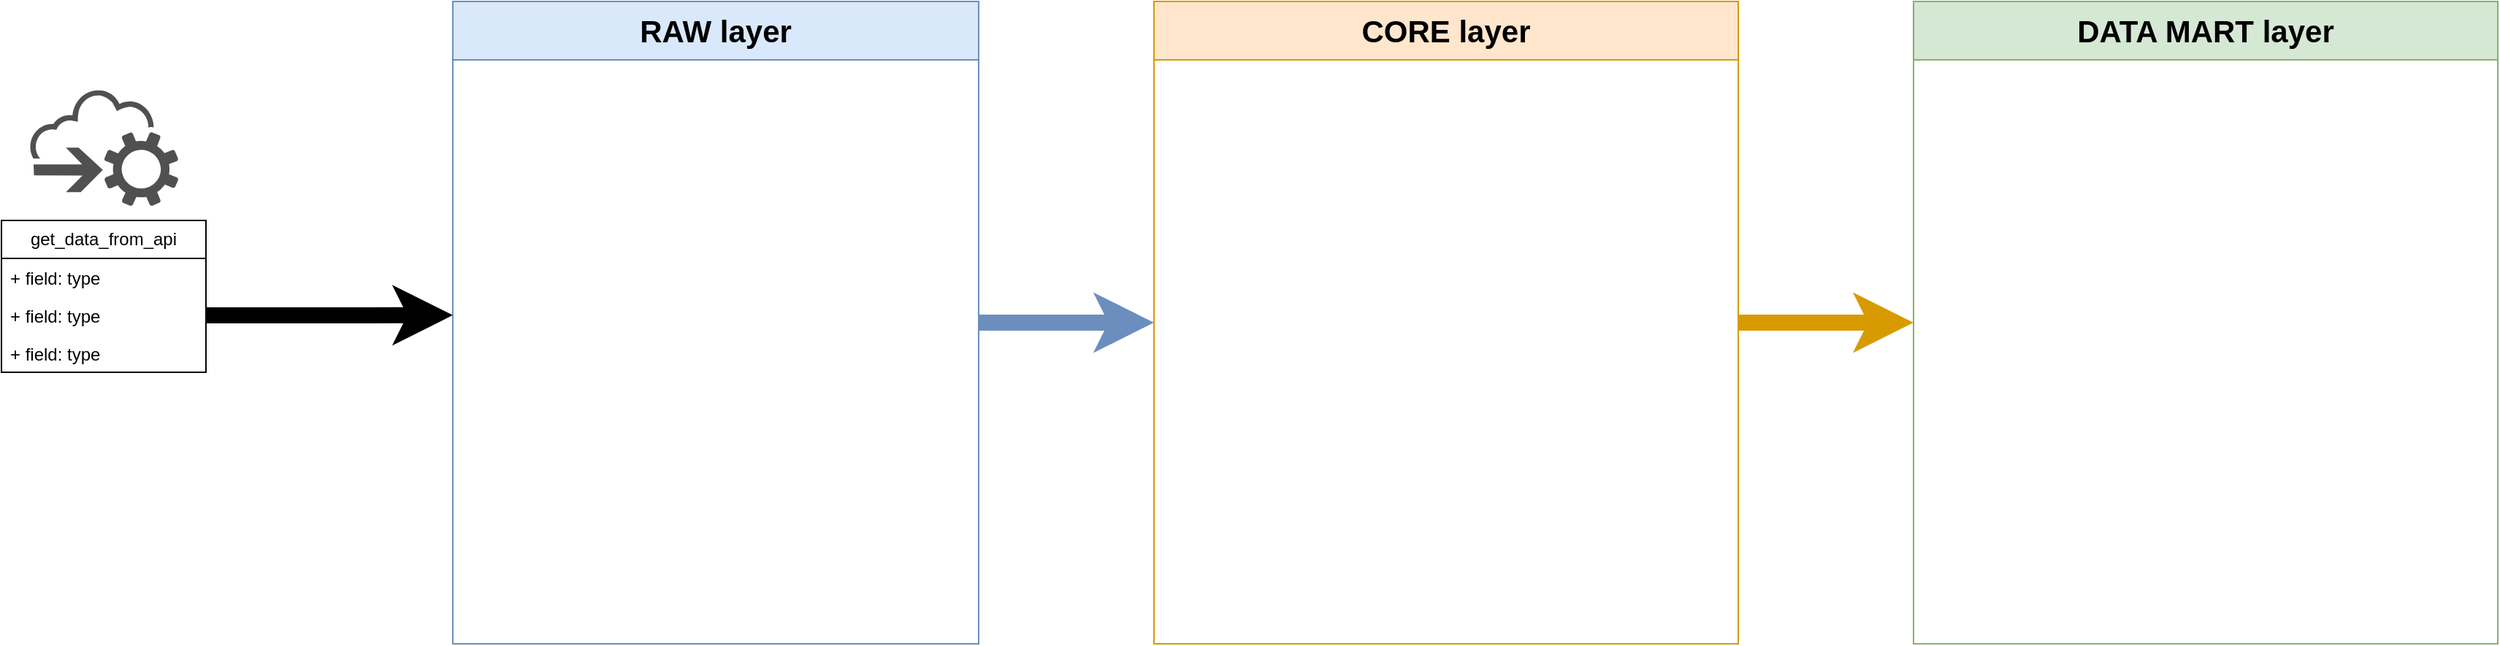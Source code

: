 <mxfile version="22.0.3" type="device">
  <diagram name="Страница — 1" id="b5zz5w-YEEE8z9xOGqKS">
    <mxGraphModel dx="1013" dy="586" grid="1" gridSize="10" guides="1" tooltips="1" connect="1" arrows="1" fold="1" page="1" pageScale="1" pageWidth="1920" pageHeight="1200" math="0" shadow="0">
      <root>
        <mxCell id="0" />
        <mxCell id="1" parent="0" />
        <mxCell id="YQTd17SHNs6trkJttyia-7" style="edgeStyle=orthogonalEdgeStyle;rounded=0;orthogonalLoop=1;jettySize=auto;html=1;exitX=1;exitY=0.5;exitDx=0;exitDy=0;entryX=0;entryY=0.5;entryDx=0;entryDy=0;strokeWidth=11;fillColor=#dae8fc;strokeColor=#6c8ebf;" edge="1" parent="1" source="SireVUNRUqu2FQqiMvAA-1" target="SireVUNRUqu2FQqiMvAA-2">
          <mxGeometry relative="1" as="geometry" />
        </mxCell>
        <mxCell id="SireVUNRUqu2FQqiMvAA-1" value="&lt;font style=&quot;font-size: 21px;&quot;&gt;RAW layer&lt;/font&gt;" style="swimlane;whiteSpace=wrap;html=1;startSize=40;fillColor=#dae8fc;strokeColor=#6c8ebf;" parent="1" vertex="1">
          <mxGeometry x="400" y="40" width="360" height="440" as="geometry" />
        </mxCell>
        <mxCell id="YQTd17SHNs6trkJttyia-8" style="edgeStyle=orthogonalEdgeStyle;rounded=0;orthogonalLoop=1;jettySize=auto;html=1;exitX=1;exitY=0.5;exitDx=0;exitDy=0;entryX=0;entryY=0.5;entryDx=0;entryDy=0;fillColor=#ffe6cc;strokeColor=#d79b00;strokeWidth=11;" edge="1" parent="1" source="SireVUNRUqu2FQqiMvAA-2" target="SireVUNRUqu2FQqiMvAA-3">
          <mxGeometry relative="1" as="geometry" />
        </mxCell>
        <mxCell id="SireVUNRUqu2FQqiMvAA-2" value="&lt;font style=&quot;font-size: 21px;&quot;&gt;CORE layer&lt;/font&gt;" style="swimlane;whiteSpace=wrap;html=1;startSize=40;fillColor=#ffe6cc;strokeColor=#d79b00;" parent="1" vertex="1">
          <mxGeometry x="880" y="40" width="400" height="440" as="geometry" />
        </mxCell>
        <mxCell id="SireVUNRUqu2FQqiMvAA-3" value="&lt;font style=&quot;font-size: 21px;&quot;&gt;DATA MART layer&lt;/font&gt;" style="swimlane;whiteSpace=wrap;html=1;startSize=40;fillColor=#d5e8d4;strokeColor=#82b366;" parent="1" vertex="1">
          <mxGeometry x="1400" y="40" width="400" height="440" as="geometry" />
        </mxCell>
        <mxCell id="YQTd17SHNs6trkJttyia-1" value="" style="sketch=0;pointerEvents=1;shadow=0;dashed=0;html=1;strokeColor=none;fillColor=#505050;labelPosition=center;verticalLabelPosition=bottom;outlineConnect=0;verticalAlign=top;align=center;shape=mxgraph.office.clouds.cloud_service_request;" vertex="1" parent="1">
          <mxGeometry x="110" y="100" width="102" height="80" as="geometry" />
        </mxCell>
        <mxCell id="YQTd17SHNs6trkJttyia-2" value="get_data_from_api" style="swimlane;fontStyle=0;childLayout=stackLayout;horizontal=1;startSize=26;fillColor=none;horizontalStack=0;resizeParent=1;resizeParentMax=0;resizeLast=0;collapsible=1;marginBottom=0;whiteSpace=wrap;html=1;" vertex="1" parent="1">
          <mxGeometry x="91" y="190" width="140" height="104" as="geometry" />
        </mxCell>
        <mxCell id="YQTd17SHNs6trkJttyia-3" value="+ field: type" style="text;strokeColor=none;fillColor=none;align=left;verticalAlign=top;spacingLeft=4;spacingRight=4;overflow=hidden;rotatable=0;points=[[0,0.5],[1,0.5]];portConstraint=eastwest;whiteSpace=wrap;html=1;" vertex="1" parent="YQTd17SHNs6trkJttyia-2">
          <mxGeometry y="26" width="140" height="26" as="geometry" />
        </mxCell>
        <mxCell id="YQTd17SHNs6trkJttyia-6" style="edgeStyle=orthogonalEdgeStyle;rounded=0;orthogonalLoop=1;jettySize=auto;html=1;exitX=1;exitY=0.5;exitDx=0;exitDy=0;strokeWidth=11;" edge="1" parent="YQTd17SHNs6trkJttyia-2" source="YQTd17SHNs6trkJttyia-4">
          <mxGeometry relative="1" as="geometry">
            <mxPoint x="309" y="64.897" as="targetPoint" />
          </mxGeometry>
        </mxCell>
        <mxCell id="YQTd17SHNs6trkJttyia-4" value="+ field: type" style="text;strokeColor=none;fillColor=none;align=left;verticalAlign=top;spacingLeft=4;spacingRight=4;overflow=hidden;rotatable=0;points=[[0,0.5],[1,0.5]];portConstraint=eastwest;whiteSpace=wrap;html=1;" vertex="1" parent="YQTd17SHNs6trkJttyia-2">
          <mxGeometry y="52" width="140" height="26" as="geometry" />
        </mxCell>
        <mxCell id="YQTd17SHNs6trkJttyia-5" value="+ field: type" style="text;strokeColor=none;fillColor=none;align=left;verticalAlign=top;spacingLeft=4;spacingRight=4;overflow=hidden;rotatable=0;points=[[0,0.5],[1,0.5]];portConstraint=eastwest;whiteSpace=wrap;html=1;" vertex="1" parent="YQTd17SHNs6trkJttyia-2">
          <mxGeometry y="78" width="140" height="26" as="geometry" />
        </mxCell>
      </root>
    </mxGraphModel>
  </diagram>
</mxfile>
